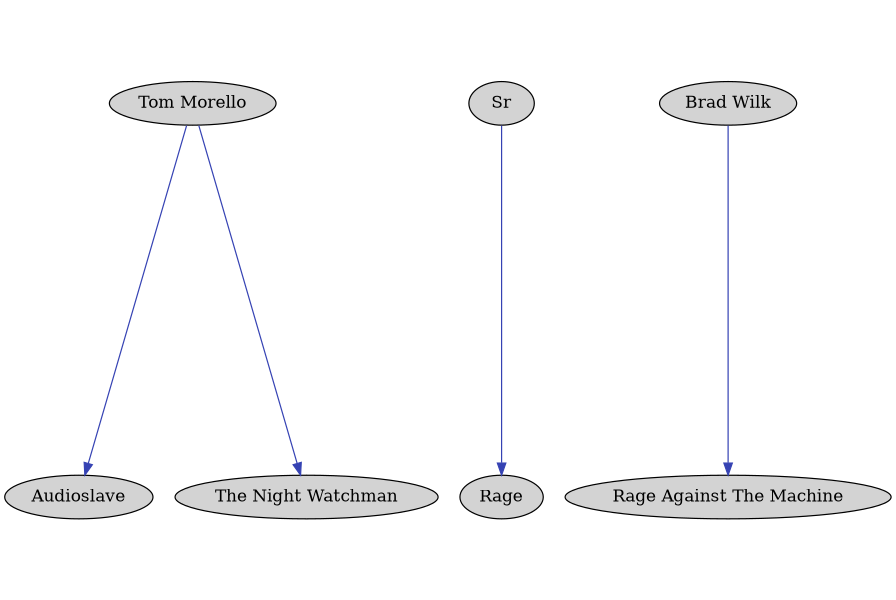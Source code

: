 digraph prof {
	size="6,4";
	ratio = fill;
	node [style=filled];
	"Tom Morello" -> "Audioslave" [color="0.650 0.700 0.700"];
	"Tom Morello" -> "The Night Watchman" [color="0.650 0.700 0.700"];
	"Sr" -> "Rage" [color="0.650 0.700 0.700"];
	"Brad Wilk" -> "Rage Against The Machine" [color="0.650 0.700 0.700"];
}